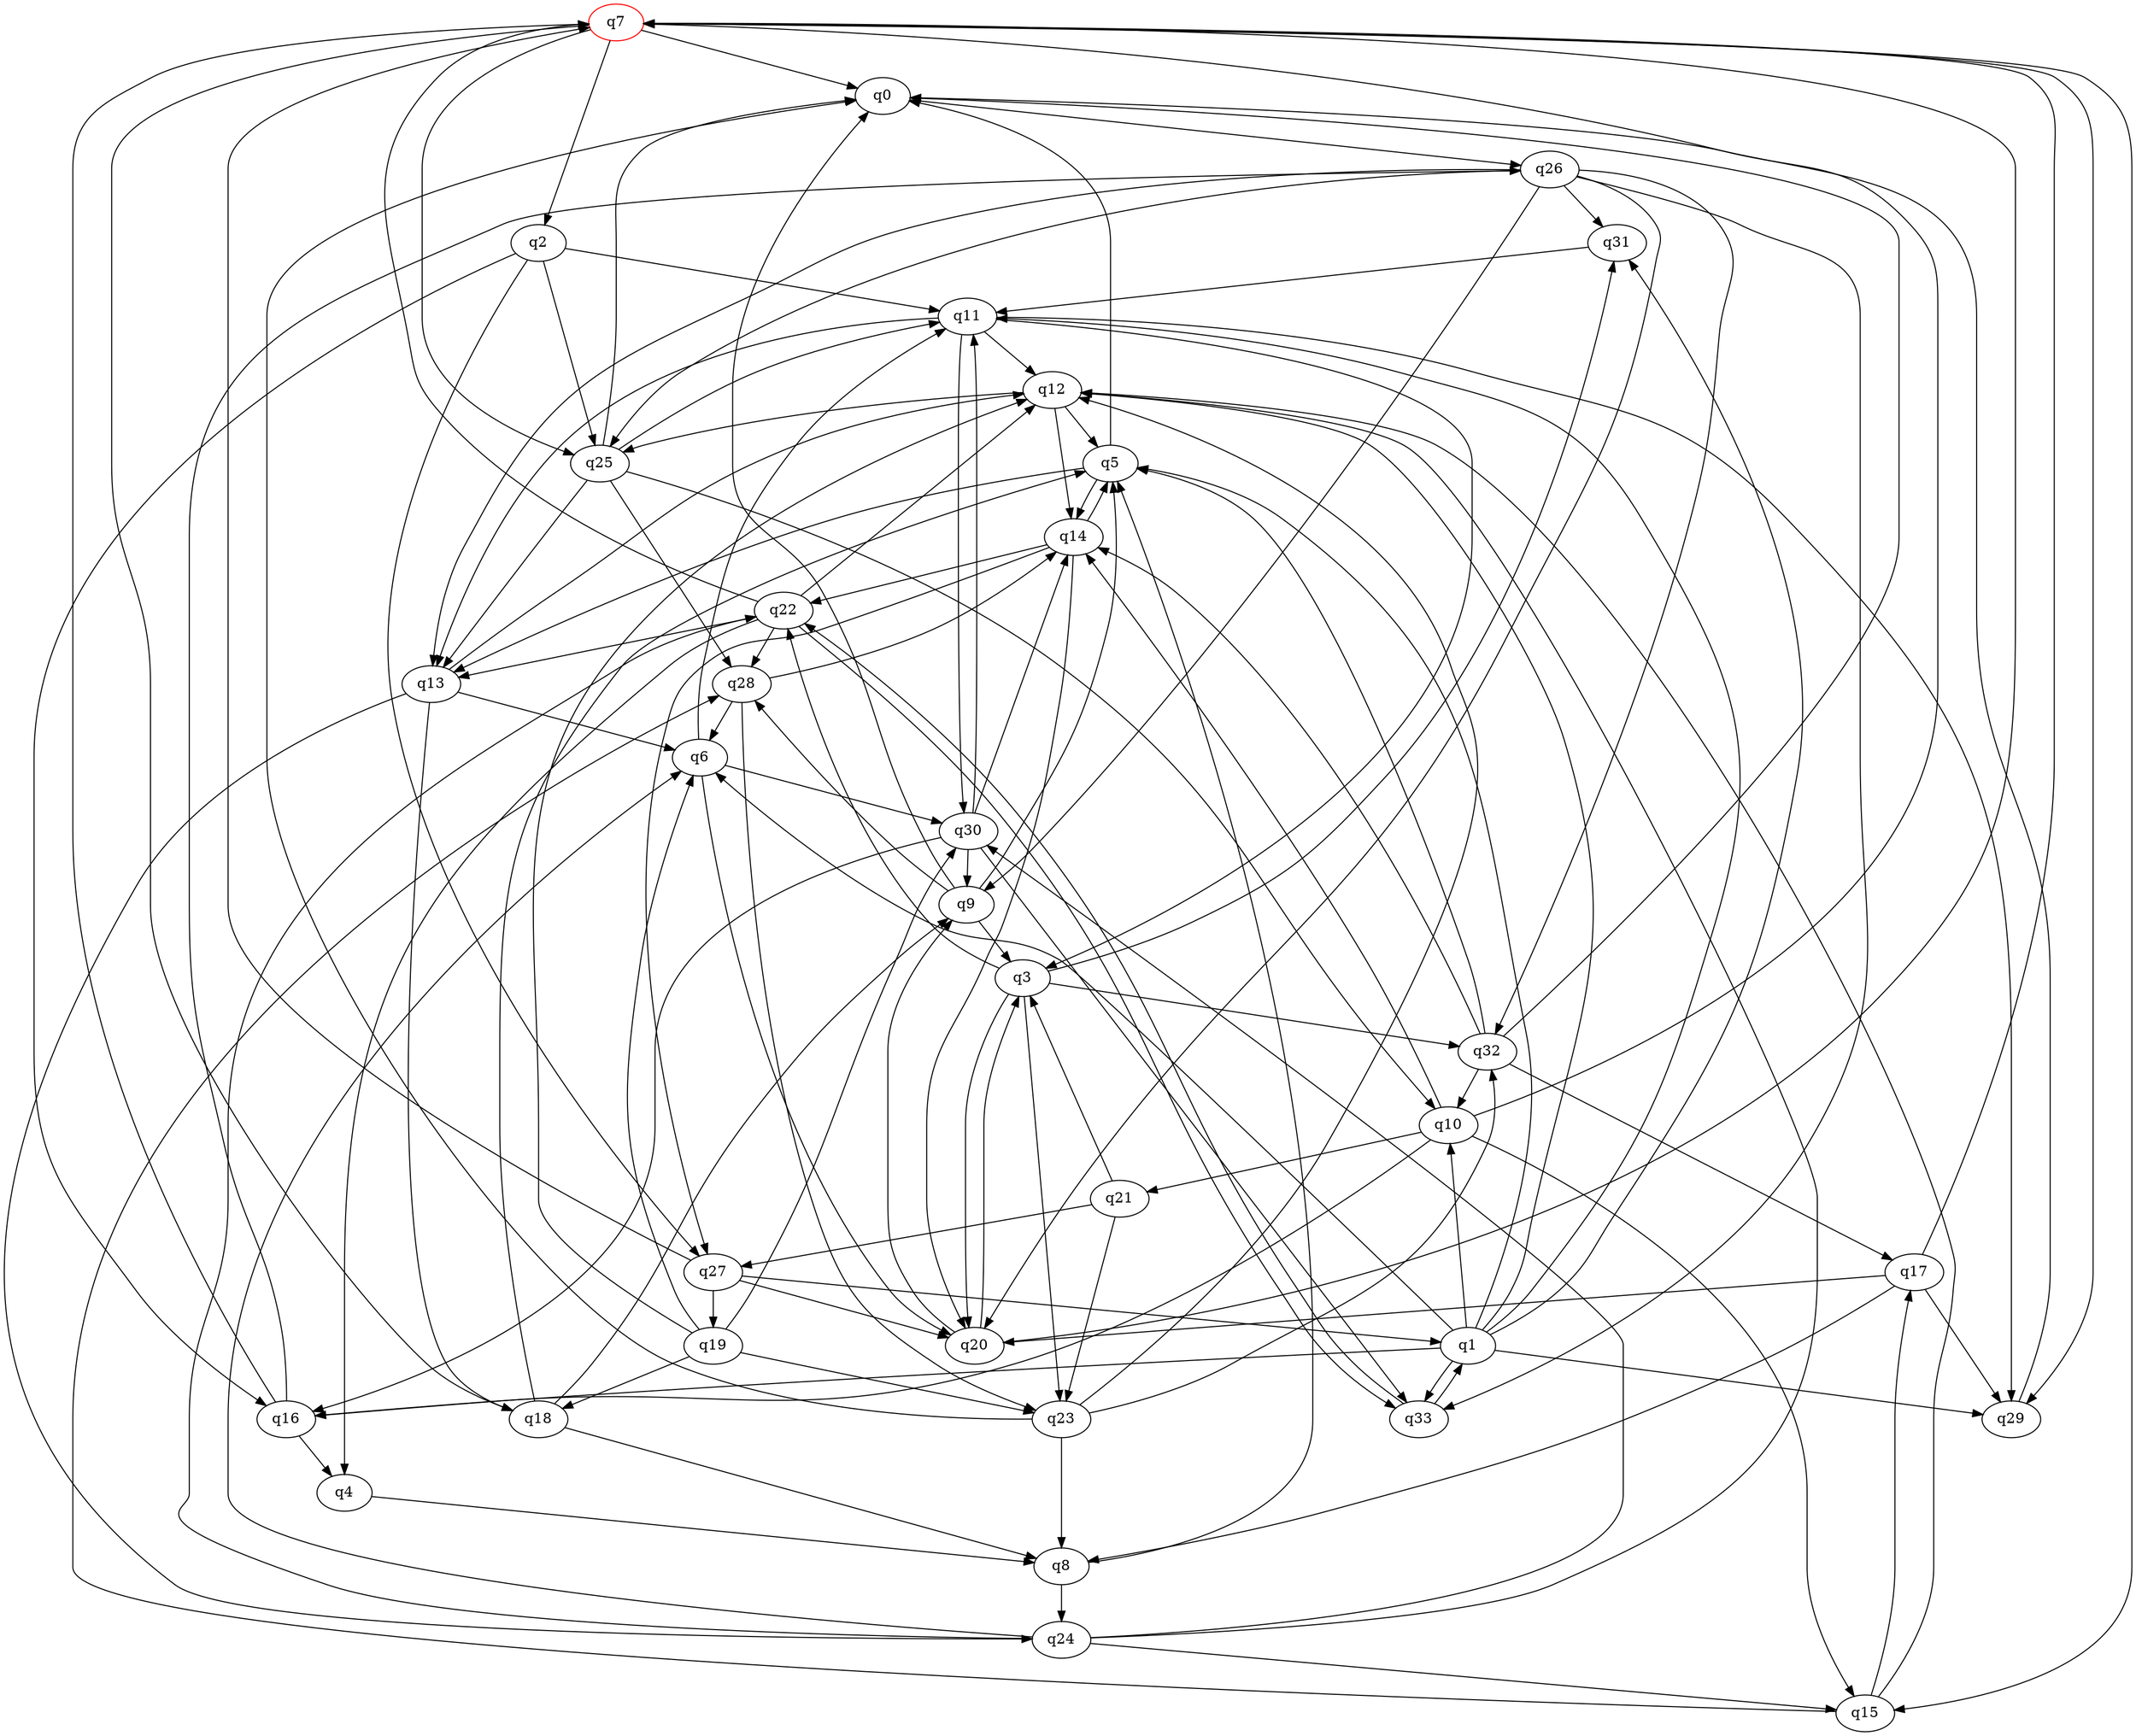 digraph A{
q7 [initial=1,color=green];
q7 [final=1,color=red];
q0 -> q26;
q1 -> q5;
q1 -> q6;
q1 -> q10;
q1 -> q11;
q1 -> q12;
q1 -> q16;
q1 -> q29;
q1 -> q31;
q1 -> q33;
q2 -> q11;
q2 -> q16;
q2 -> q25;
q2 -> q27;
q3 -> q20;
q3 -> q22;
q3 -> q23;
q3 -> q31;
q3 -> q32;
q4 -> q8;
q5 -> q0;
q5 -> q13;
q5 -> q14;
q6 -> q11;
q6 -> q20;
q6 -> q30;
q7 -> q0;
q7 -> q2;
q7 -> q15;
q7 -> q18;
q7 -> q25;
q7 -> q29;
q8 -> q5;
q8 -> q24;
q9 -> q0;
q9 -> q3;
q9 -> q5;
q9 -> q28;
q10 -> q7;
q10 -> q14;
q10 -> q15;
q10 -> q16;
q10 -> q21;
q11 -> q3;
q11 -> q12;
q11 -> q13;
q11 -> q29;
q11 -> q30;
q12 -> q5;
q12 -> q14;
q12 -> q25;
q13 -> q6;
q13 -> q12;
q13 -> q18;
q13 -> q24;
q14 -> q5;
q14 -> q20;
q14 -> q22;
q14 -> q27;
q15 -> q12;
q15 -> q17;
q15 -> q28;
q16 -> q4;
q16 -> q7;
q16 -> q26;
q17 -> q7;
q17 -> q8;
q17 -> q20;
q17 -> q29;
q18 -> q5;
q18 -> q8;
q18 -> q9;
q19 -> q6;
q19 -> q12;
q19 -> q18;
q19 -> q23;
q19 -> q30;
q20 -> q3;
q20 -> q7;
q20 -> q9;
q21 -> q3;
q21 -> q23;
q21 -> q27;
q22 -> q4;
q22 -> q7;
q22 -> q12;
q22 -> q13;
q22 -> q28;
q22 -> q33;
q23 -> q0;
q23 -> q8;
q23 -> q12;
q23 -> q32;
q24 -> q6;
q24 -> q12;
q24 -> q15;
q24 -> q22;
q24 -> q30;
q25 -> q0;
q25 -> q10;
q25 -> q11;
q25 -> q13;
q25 -> q28;
q26 -> q9;
q26 -> q13;
q26 -> q20;
q26 -> q25;
q26 -> q31;
q26 -> q32;
q26 -> q33;
q27 -> q1;
q27 -> q7;
q27 -> q19;
q27 -> q20;
q28 -> q6;
q28 -> q14;
q28 -> q23;
q29 -> q0;
q30 -> q9;
q30 -> q11;
q30 -> q14;
q30 -> q16;
q30 -> q33;
q31 -> q11;
q32 -> q0;
q32 -> q5;
q32 -> q10;
q32 -> q14;
q32 -> q17;
q33 -> q1;
q33 -> q22;
}